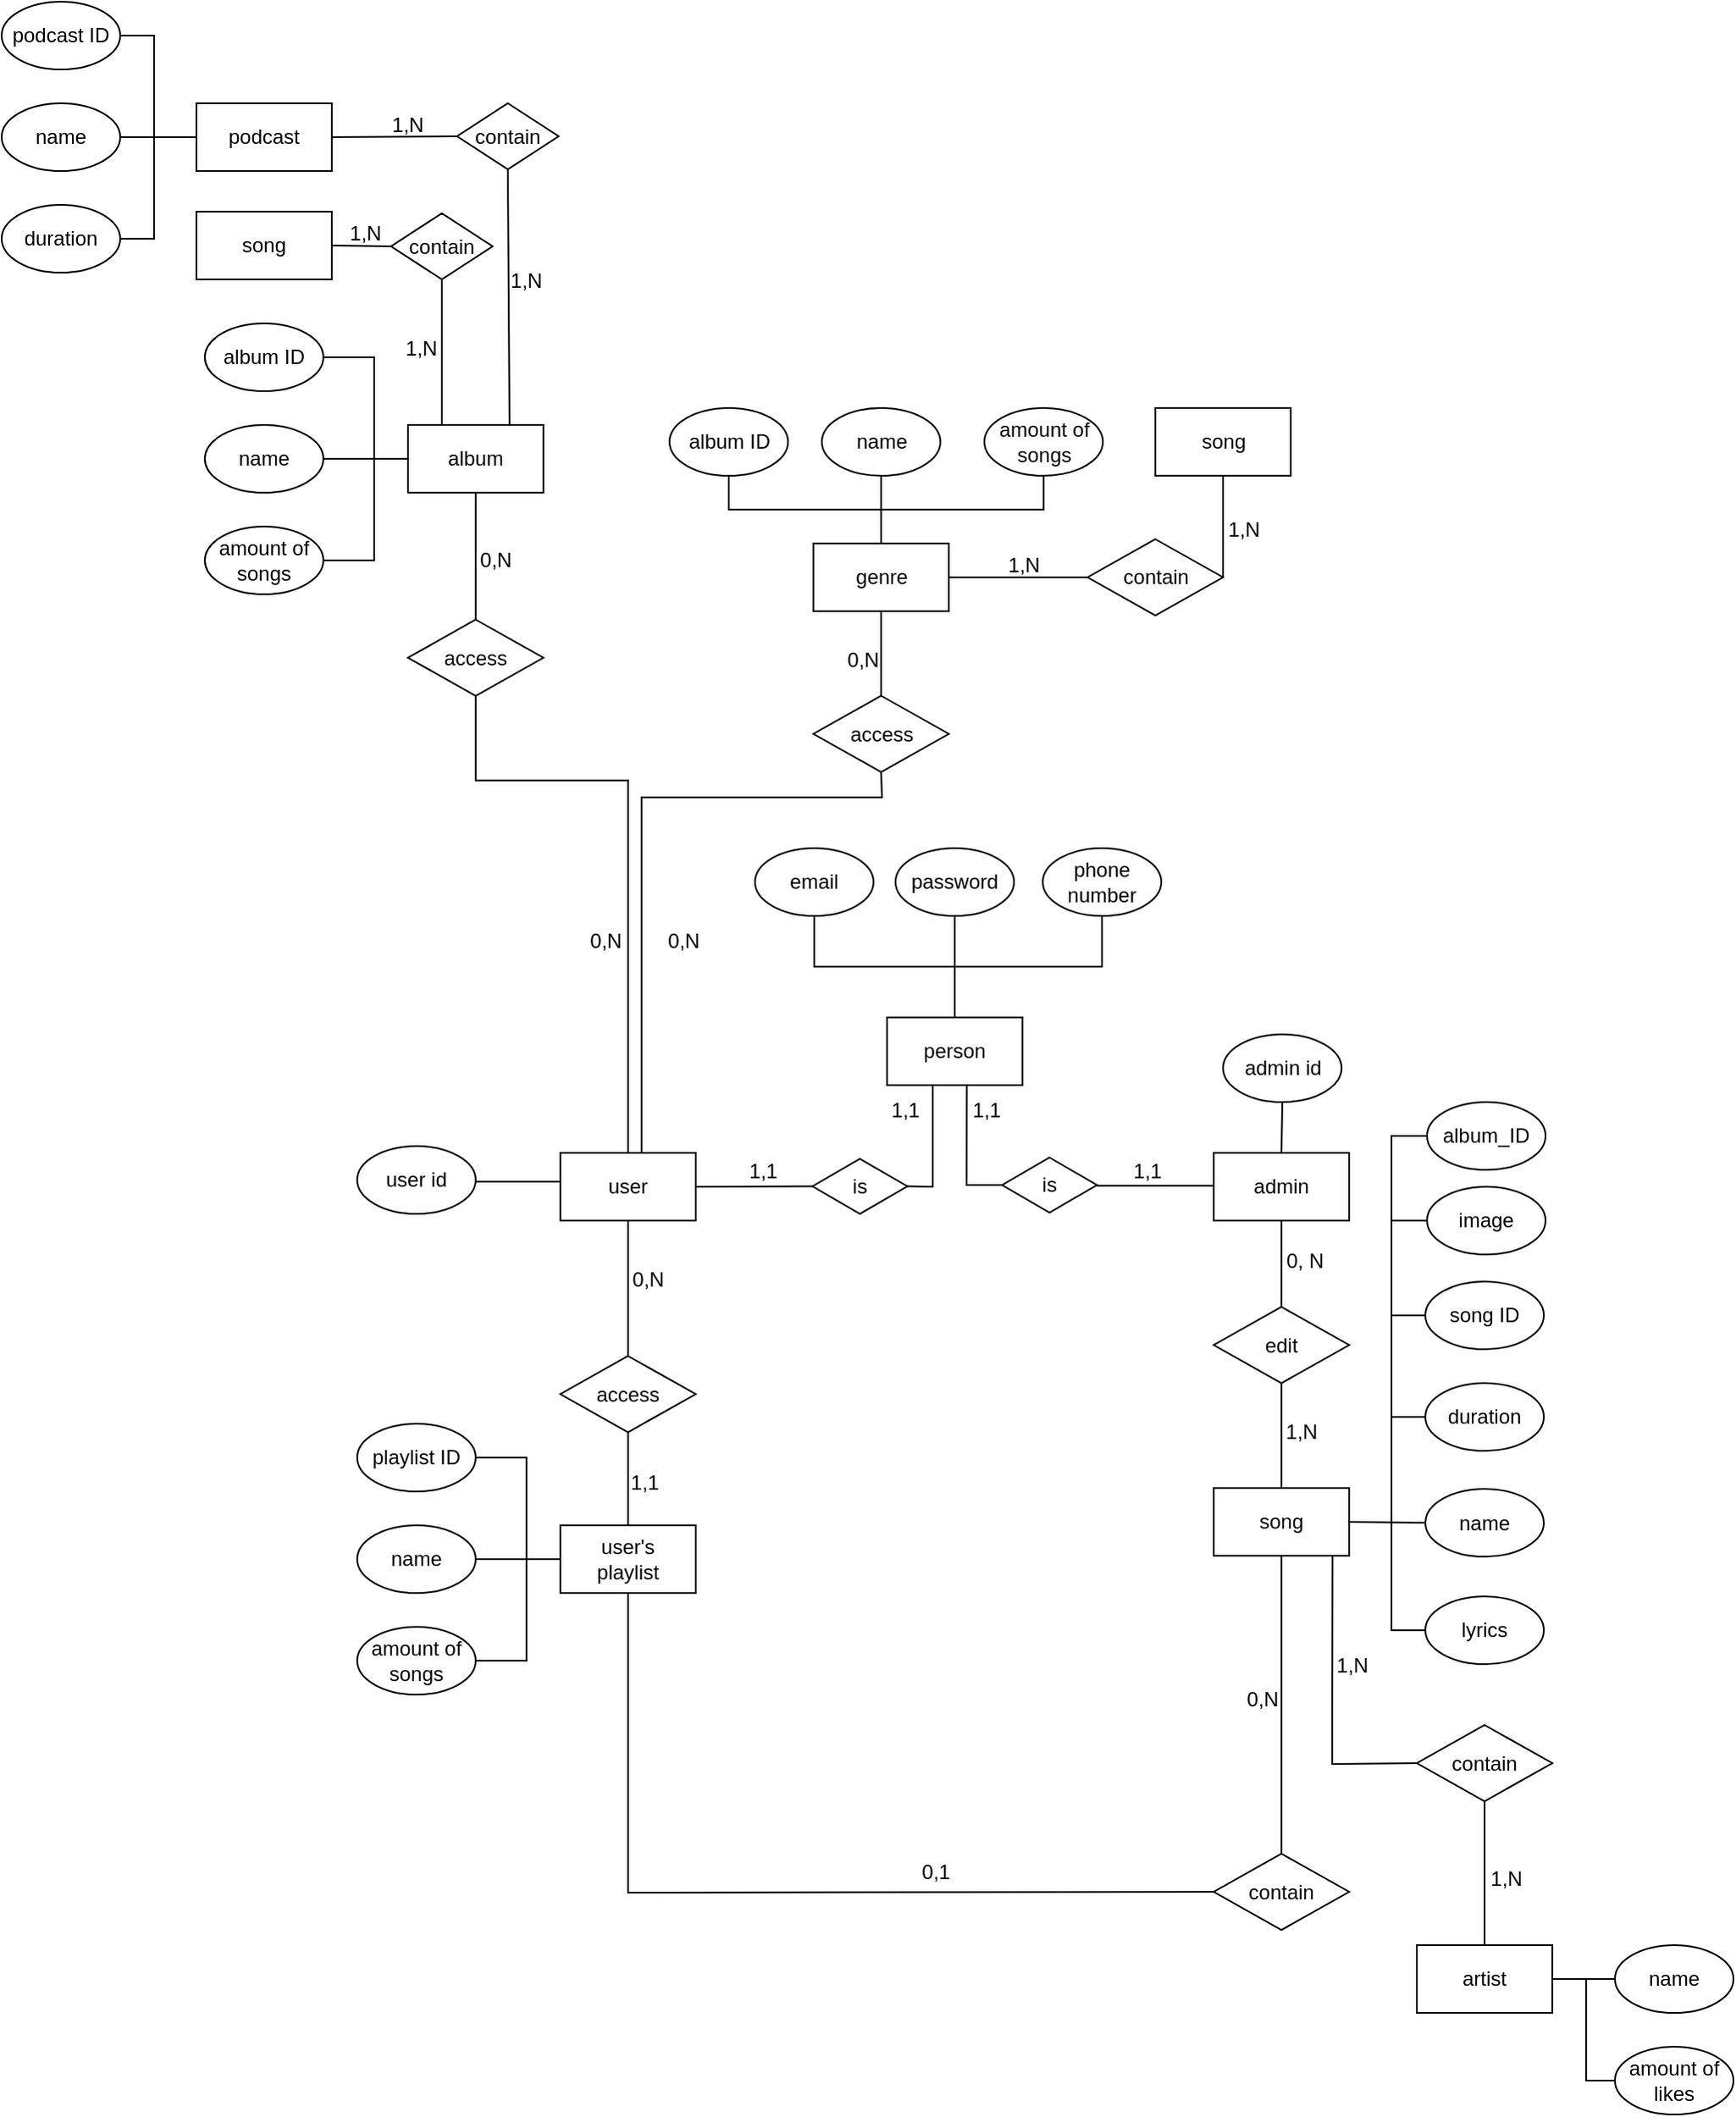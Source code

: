 <mxfile version="22.0.4" type="github">
  <diagram name="Страница — 1" id="ZRQBWw8bUsasbf3QWrvr">
    <mxGraphModel dx="2555" dy="2127" grid="1" gridSize="10" guides="1" tooltips="1" connect="1" arrows="1" fold="1" page="1" pageScale="1" pageWidth="827" pageHeight="1169" math="0" shadow="0">
      <root>
        <mxCell id="0" />
        <mxCell id="1" parent="0" />
        <mxCell id="2nMfQo5Wa2FI_99OlQ16-1" value="user" style="rounded=0;whiteSpace=wrap;html=1;" parent="1" vertex="1">
          <mxGeometry x="280" y="160" width="80" height="40" as="geometry" />
        </mxCell>
        <mxCell id="2nMfQo5Wa2FI_99OlQ16-7" value="" style="endArrow=none;html=1;rounded=0;entryX=0;entryY=0.5;entryDx=0;entryDy=0;" parent="1" edge="1">
          <mxGeometry width="50" height="50" relative="1" as="geometry">
            <mxPoint x="230" y="177" as="sourcePoint" />
            <mxPoint x="280" y="177" as="targetPoint" />
          </mxGeometry>
        </mxCell>
        <mxCell id="2nMfQo5Wa2FI_99OlQ16-14" value="access" style="rhombus;whiteSpace=wrap;html=1;" parent="1" vertex="1">
          <mxGeometry x="280" y="280" width="80" height="45" as="geometry" />
        </mxCell>
        <mxCell id="2nMfQo5Wa2FI_99OlQ16-15" value="" style="endArrow=none;html=1;rounded=0;entryX=0.5;entryY=1;entryDx=0;entryDy=0;exitX=0.5;exitY=0;exitDx=0;exitDy=0;" parent="1" source="2nMfQo5Wa2FI_99OlQ16-14" target="2nMfQo5Wa2FI_99OlQ16-1" edge="1">
          <mxGeometry width="50" height="50" relative="1" as="geometry">
            <mxPoint x="300" y="260" as="sourcePoint" />
            <mxPoint x="350" y="210" as="targetPoint" />
          </mxGeometry>
        </mxCell>
        <mxCell id="2nMfQo5Wa2FI_99OlQ16-16" value="user&#39;s&lt;br&gt;playlist" style="rounded=0;whiteSpace=wrap;html=1;" parent="1" vertex="1">
          <mxGeometry x="280" y="380" width="80" height="40" as="geometry" />
        </mxCell>
        <mxCell id="2nMfQo5Wa2FI_99OlQ16-17" value="" style="endArrow=none;html=1;rounded=0;entryX=0.5;entryY=1;entryDx=0;entryDy=0;" parent="1" target="2nMfQo5Wa2FI_99OlQ16-14" edge="1">
          <mxGeometry width="50" height="50" relative="1" as="geometry">
            <mxPoint x="320" y="380" as="sourcePoint" />
            <mxPoint x="370" y="330" as="targetPoint" />
          </mxGeometry>
        </mxCell>
        <mxCell id="2nMfQo5Wa2FI_99OlQ16-18" value="0,N" style="text;html=1;strokeColor=none;fillColor=none;align=center;verticalAlign=middle;whiteSpace=wrap;rounded=0;" parent="1" vertex="1">
          <mxGeometry x="302" y="220" width="60" height="30" as="geometry" />
        </mxCell>
        <mxCell id="2nMfQo5Wa2FI_99OlQ16-19" value="1,1" style="text;html=1;strokeColor=none;fillColor=none;align=center;verticalAlign=middle;whiteSpace=wrap;rounded=0;" parent="1" vertex="1">
          <mxGeometry x="300" y="340" width="60" height="30" as="geometry" />
        </mxCell>
        <mxCell id="2nMfQo5Wa2FI_99OlQ16-20" value="contain" style="rhombus;whiteSpace=wrap;html=1;" parent="1" vertex="1">
          <mxGeometry x="666" y="574" width="80" height="45" as="geometry" />
        </mxCell>
        <mxCell id="2nMfQo5Wa2FI_99OlQ16-21" value="" style="endArrow=none;html=1;rounded=0;entryX=0;entryY=0.5;entryDx=0;entryDy=0;exitX=0.5;exitY=1;exitDx=0;exitDy=0;" parent="1" source="2nMfQo5Wa2FI_99OlQ16-16" target="2nMfQo5Wa2FI_99OlQ16-20" edge="1">
          <mxGeometry width="50" height="50" relative="1" as="geometry">
            <mxPoint x="360" y="400" as="sourcePoint" />
            <mxPoint x="410" y="350" as="targetPoint" />
            <Array as="points">
              <mxPoint x="320" y="597" />
            </Array>
          </mxGeometry>
        </mxCell>
        <mxCell id="2nMfQo5Wa2FI_99OlQ16-22" value="" style="endArrow=none;html=1;rounded=0;entryX=0.5;entryY=1;entryDx=0;entryDy=0;exitX=0.5;exitY=0;exitDx=0;exitDy=0;" parent="1" source="2nMfQo5Wa2FI_99OlQ16-20" edge="1">
          <mxGeometry width="50" height="50" relative="1" as="geometry">
            <mxPoint x="446" y="508" as="sourcePoint" />
            <mxPoint x="706" y="398" as="targetPoint" />
          </mxGeometry>
        </mxCell>
        <mxCell id="2nMfQo5Wa2FI_99OlQ16-23" value="0,N" style="text;html=1;strokeColor=none;fillColor=none;align=center;verticalAlign=middle;whiteSpace=wrap;rounded=0;" parent="1" vertex="1">
          <mxGeometry x="665" y="468" width="60" height="30" as="geometry" />
        </mxCell>
        <mxCell id="2nMfQo5Wa2FI_99OlQ16-24" value="0,1" style="text;html=1;strokeColor=none;fillColor=none;align=center;verticalAlign=middle;whiteSpace=wrap;rounded=0;" parent="1" vertex="1">
          <mxGeometry x="472" y="570" width="60" height="30" as="geometry" />
        </mxCell>
        <mxCell id="2nMfQo5Wa2FI_99OlQ16-28" value="name" style="ellipse;whiteSpace=wrap;html=1;" parent="1" vertex="1">
          <mxGeometry x="791" y="358.5" width="70" height="40" as="geometry" />
        </mxCell>
        <mxCell id="2nMfQo5Wa2FI_99OlQ16-31" value="lyrics" style="ellipse;whiteSpace=wrap;html=1;" parent="1" vertex="1">
          <mxGeometry x="791" y="422" width="70" height="40" as="geometry" />
        </mxCell>
        <mxCell id="2nMfQo5Wa2FI_99OlQ16-36" value="" style="endArrow=none;html=1;rounded=0;exitX=0;exitY=0.5;exitDx=0;exitDy=0;" parent="1" source="2nMfQo5Wa2FI_99OlQ16-31" edge="1">
          <mxGeometry width="50" height="50" relative="1" as="geometry">
            <mxPoint x="771" y="446" as="sourcePoint" />
            <mxPoint x="771" y="316" as="targetPoint" />
            <Array as="points">
              <mxPoint x="771" y="442" />
            </Array>
          </mxGeometry>
        </mxCell>
        <mxCell id="2nMfQo5Wa2FI_99OlQ16-38" value="song ID" style="ellipse;whiteSpace=wrap;html=1;" parent="1" vertex="1">
          <mxGeometry x="791" y="236" width="70" height="40" as="geometry" />
        </mxCell>
        <mxCell id="2nMfQo5Wa2FI_99OlQ16-39" value="" style="endArrow=none;html=1;rounded=0;entryX=0;entryY=0.5;entryDx=0;entryDy=0;" parent="1" target="2nMfQo5Wa2FI_99OlQ16-38" edge="1">
          <mxGeometry width="50" height="50" relative="1" as="geometry">
            <mxPoint x="771" y="316" as="sourcePoint" />
            <mxPoint x="781" y="326" as="targetPoint" />
            <Array as="points">
              <mxPoint x="771" y="256" />
            </Array>
          </mxGeometry>
        </mxCell>
        <mxCell id="2nMfQo5Wa2FI_99OlQ16-42" value="admin" style="rounded=0;whiteSpace=wrap;html=1;" parent="1" vertex="1">
          <mxGeometry x="666" y="160" width="80" height="40" as="geometry" />
        </mxCell>
        <mxCell id="2nMfQo5Wa2FI_99OlQ16-43" value="edit" style="rhombus;whiteSpace=wrap;html=1;" parent="1" vertex="1">
          <mxGeometry x="666" y="251" width="80" height="45" as="geometry" />
        </mxCell>
        <mxCell id="2nMfQo5Wa2FI_99OlQ16-44" value="" style="endArrow=none;html=1;rounded=0;entryX=0.5;entryY=1;entryDx=0;entryDy=0;exitX=0.5;exitY=0;exitDx=0;exitDy=0;" parent="1" source="2nMfQo5Wa2FI_99OlQ16-43" target="2nMfQo5Wa2FI_99OlQ16-42" edge="1">
          <mxGeometry width="50" height="50" relative="1" as="geometry">
            <mxPoint x="636" y="338" as="sourcePoint" />
            <mxPoint x="686" y="288" as="targetPoint" />
          </mxGeometry>
        </mxCell>
        <mxCell id="2nMfQo5Wa2FI_99OlQ16-45" value="" style="endArrow=none;html=1;rounded=0;entryX=0.5;entryY=0;entryDx=0;entryDy=0;exitX=0.5;exitY=1;exitDx=0;exitDy=0;" parent="1" source="2nMfQo5Wa2FI_99OlQ16-43" edge="1">
          <mxGeometry width="50" height="50" relative="1" as="geometry">
            <mxPoint x="716" y="261" as="sourcePoint" />
            <mxPoint x="706" y="358" as="targetPoint" />
          </mxGeometry>
        </mxCell>
        <mxCell id="2nMfQo5Wa2FI_99OlQ16-46" value="1,N" style="text;html=1;strokeColor=none;fillColor=none;align=center;verticalAlign=middle;whiteSpace=wrap;rounded=0;" parent="1" vertex="1">
          <mxGeometry x="688" y="310" width="60" height="30" as="geometry" />
        </mxCell>
        <mxCell id="2nMfQo5Wa2FI_99OlQ16-47" value="0, N" style="text;html=1;strokeColor=none;fillColor=none;align=center;verticalAlign=middle;whiteSpace=wrap;rounded=0;" parent="1" vertex="1">
          <mxGeometry x="690" y="209" width="60" height="30" as="geometry" />
        </mxCell>
        <mxCell id="2nMfQo5Wa2FI_99OlQ16-50" value="user id" style="ellipse;whiteSpace=wrap;html=1;" parent="1" vertex="1">
          <mxGeometry x="160" y="156" width="70" height="40" as="geometry" />
        </mxCell>
        <mxCell id="2nMfQo5Wa2FI_99OlQ16-55" value="admin id" style="ellipse;whiteSpace=wrap;html=1;" parent="1" vertex="1">
          <mxGeometry x="671.5" y="90" width="70" height="40" as="geometry" />
        </mxCell>
        <mxCell id="2nMfQo5Wa2FI_99OlQ16-65" value="amount of&lt;br&gt;songs" style="ellipse;whiteSpace=wrap;html=1;" parent="1" vertex="1">
          <mxGeometry x="160" y="440" width="70" height="40" as="geometry" />
        </mxCell>
        <mxCell id="2nMfQo5Wa2FI_99OlQ16-66" value="name" style="ellipse;whiteSpace=wrap;html=1;" parent="1" vertex="1">
          <mxGeometry x="160" y="380" width="70" height="40" as="geometry" />
        </mxCell>
        <mxCell id="2nMfQo5Wa2FI_99OlQ16-67" value="playlist ID" style="ellipse;whiteSpace=wrap;html=1;" parent="1" vertex="1">
          <mxGeometry x="160" y="320" width="70" height="40" as="geometry" />
        </mxCell>
        <mxCell id="2nMfQo5Wa2FI_99OlQ16-68" value="" style="endArrow=none;html=1;rounded=0;exitX=1;exitY=0.5;exitDx=0;exitDy=0;entryX=0;entryY=0.5;entryDx=0;entryDy=0;" parent="1" source="2nMfQo5Wa2FI_99OlQ16-67" target="2nMfQo5Wa2FI_99OlQ16-16" edge="1">
          <mxGeometry width="50" height="50" relative="1" as="geometry">
            <mxPoint x="252" y="350" as="sourcePoint" />
            <mxPoint x="302" y="300" as="targetPoint" />
            <Array as="points">
              <mxPoint x="260" y="340" />
              <mxPoint x="260" y="400" />
            </Array>
          </mxGeometry>
        </mxCell>
        <mxCell id="2nMfQo5Wa2FI_99OlQ16-69" value="" style="endArrow=none;html=1;rounded=0;exitX=1;exitY=0.5;exitDx=0;exitDy=0;entryX=0;entryY=0.5;entryDx=0;entryDy=0;" parent="1" source="2nMfQo5Wa2FI_99OlQ16-66" target="2nMfQo5Wa2FI_99OlQ16-16" edge="1">
          <mxGeometry width="50" height="50" relative="1" as="geometry">
            <mxPoint x="270" y="340" as="sourcePoint" />
            <mxPoint x="320" y="290" as="targetPoint" />
          </mxGeometry>
        </mxCell>
        <mxCell id="2nMfQo5Wa2FI_99OlQ16-70" value="" style="endArrow=none;html=1;rounded=0;exitX=1;exitY=0.5;exitDx=0;exitDy=0;" parent="1" source="2nMfQo5Wa2FI_99OlQ16-65" edge="1">
          <mxGeometry width="50" height="50" relative="1" as="geometry">
            <mxPoint x="250" y="380" as="sourcePoint" />
            <mxPoint x="260" y="400" as="targetPoint" />
            <Array as="points">
              <mxPoint x="260" y="460" />
            </Array>
          </mxGeometry>
        </mxCell>
        <mxCell id="2nMfQo5Wa2FI_99OlQ16-71" value="song" style="rounded=0;whiteSpace=wrap;html=1;" parent="1" vertex="1">
          <mxGeometry x="666" y="358" width="80" height="40" as="geometry" />
        </mxCell>
        <mxCell id="2nMfQo5Wa2FI_99OlQ16-72" value="" style="endArrow=none;html=1;rounded=0;entryX=0;entryY=0.5;entryDx=0;entryDy=0;exitX=1;exitY=0.5;exitDx=0;exitDy=0;" parent="1" source="2nMfQo5Wa2FI_99OlQ16-71" target="2nMfQo5Wa2FI_99OlQ16-28" edge="1">
          <mxGeometry width="50" height="50" relative="1" as="geometry">
            <mxPoint x="716" y="368" as="sourcePoint" />
            <mxPoint x="756" y="358" as="targetPoint" />
          </mxGeometry>
        </mxCell>
        <mxCell id="2nMfQo5Wa2FI_99OlQ16-74" value="" style="endArrow=none;html=1;rounded=0;exitX=0;exitY=0.5;exitDx=0;exitDy=0;" parent="1" edge="1">
          <mxGeometry width="50" height="50" relative="1" as="geometry">
            <mxPoint x="796" y="316" as="sourcePoint" />
            <mxPoint x="771" y="316" as="targetPoint" />
            <Array as="points">
              <mxPoint x="781" y="316" />
            </Array>
          </mxGeometry>
        </mxCell>
        <mxCell id="2nMfQo5Wa2FI_99OlQ16-29" value="duration" style="ellipse;whiteSpace=wrap;html=1;" parent="1" vertex="1">
          <mxGeometry x="791" y="296" width="70" height="40" as="geometry" />
        </mxCell>
        <mxCell id="2nMfQo5Wa2FI_99OlQ16-84" value="0,N" style="text;html=1;strokeColor=none;fillColor=none;align=center;verticalAlign=middle;whiteSpace=wrap;rounded=0;" parent="1" vertex="1">
          <mxGeometry x="323" y="20" width="60" height="30" as="geometry" />
        </mxCell>
        <mxCell id="2nMfQo5Wa2FI_99OlQ16-85" value="access" style="rhombus;whiteSpace=wrap;html=1;" parent="1" vertex="1">
          <mxGeometry x="190" y="-155" width="80" height="45" as="geometry" />
        </mxCell>
        <mxCell id="2nMfQo5Wa2FI_99OlQ16-86" value="" style="endArrow=none;html=1;rounded=0;entryX=0.5;entryY=1;entryDx=0;entryDy=0;exitX=0.5;exitY=0;exitDx=0;exitDy=0;" parent="1" source="2nMfQo5Wa2FI_99OlQ16-1" target="2nMfQo5Wa2FI_99OlQ16-85" edge="1">
          <mxGeometry width="50" height="50" relative="1" as="geometry">
            <mxPoint x="240" y="-50" as="sourcePoint" />
            <mxPoint x="290" y="-100" as="targetPoint" />
            <Array as="points">
              <mxPoint x="320" y="-60" />
              <mxPoint x="230" y="-60" />
            </Array>
          </mxGeometry>
        </mxCell>
        <mxCell id="2nMfQo5Wa2FI_99OlQ16-87" value="album" style="rounded=0;whiteSpace=wrap;html=1;" parent="1" vertex="1">
          <mxGeometry x="190" y="-270" width="80" height="40" as="geometry" />
        </mxCell>
        <mxCell id="2nMfQo5Wa2FI_99OlQ16-88" value="artist" style="rounded=0;whiteSpace=wrap;html=1;" parent="1" vertex="1">
          <mxGeometry x="786" y="628" width="80" height="40" as="geometry" />
        </mxCell>
        <mxCell id="2nMfQo5Wa2FI_99OlQ16-89" value="" style="endArrow=none;html=1;rounded=0;exitX=0.5;exitY=0;exitDx=0;exitDy=0;entryX=0.5;entryY=1;entryDx=0;entryDy=0;" parent="1" edge="1">
          <mxGeometry width="50" height="50" relative="1" as="geometry">
            <mxPoint x="230" y="-155" as="sourcePoint" />
            <mxPoint x="230" y="-230" as="targetPoint" />
          </mxGeometry>
        </mxCell>
        <mxCell id="2nMfQo5Wa2FI_99OlQ16-90" value="0,N" style="text;html=1;strokeColor=none;fillColor=none;align=center;verticalAlign=middle;whiteSpace=wrap;rounded=0;" parent="1" vertex="1">
          <mxGeometry x="212" y="-205" width="60" height="30" as="geometry" />
        </mxCell>
        <mxCell id="2nMfQo5Wa2FI_99OlQ16-91" value="0,N" style="text;html=1;strokeColor=none;fillColor=none;align=center;verticalAlign=middle;whiteSpace=wrap;rounded=0;" parent="1" vertex="1">
          <mxGeometry x="277" y="20" width="60" height="30" as="geometry" />
        </mxCell>
        <mxCell id="2nMfQo5Wa2FI_99OlQ16-92" value="contain" style="rhombus;whiteSpace=wrap;html=1;" parent="1" vertex="1">
          <mxGeometry x="786" y="498" width="80" height="45" as="geometry" />
        </mxCell>
        <mxCell id="2nMfQo5Wa2FI_99OlQ16-93" value="" style="endArrow=none;html=1;rounded=0;entryX=0.877;entryY=0.991;entryDx=0;entryDy=0;exitX=0;exitY=0.5;exitDx=0;exitDy=0;entryPerimeter=0;" parent="1" source="2nMfQo5Wa2FI_99OlQ16-92" target="2nMfQo5Wa2FI_99OlQ16-71" edge="1">
          <mxGeometry width="50" height="50" relative="1" as="geometry">
            <mxPoint x="586" y="548" as="sourcePoint" />
            <mxPoint x="636" y="498" as="targetPoint" />
            <Array as="points">
              <mxPoint x="736" y="521" />
              <mxPoint x="736" y="488" />
            </Array>
          </mxGeometry>
        </mxCell>
        <mxCell id="2nMfQo5Wa2FI_99OlQ16-94" value="" style="endArrow=none;html=1;rounded=0;exitX=0.5;exitY=0;exitDx=0;exitDy=0;" parent="1" source="2nMfQo5Wa2FI_99OlQ16-88" edge="1">
          <mxGeometry width="50" height="50" relative="1" as="geometry">
            <mxPoint x="776" y="593" as="sourcePoint" />
            <mxPoint x="826" y="543" as="targetPoint" />
          </mxGeometry>
        </mxCell>
        <mxCell id="2nMfQo5Wa2FI_99OlQ16-95" value="name" style="ellipse;whiteSpace=wrap;html=1;" parent="1" vertex="1">
          <mxGeometry x="903" y="628" width="70" height="40" as="geometry" />
        </mxCell>
        <mxCell id="2nMfQo5Wa2FI_99OlQ16-96" value="" style="endArrow=none;html=1;rounded=0;entryX=0;entryY=0.5;entryDx=0;entryDy=0;" parent="1" target="2nMfQo5Wa2FI_99OlQ16-95" edge="1">
          <mxGeometry width="50" height="50" relative="1" as="geometry">
            <mxPoint x="866" y="648" as="sourcePoint" />
            <mxPoint x="916" y="598" as="targetPoint" />
          </mxGeometry>
        </mxCell>
        <mxCell id="2nMfQo5Wa2FI_99OlQ16-97" value="1,N" style="text;html=1;strokeColor=none;fillColor=none;align=center;verticalAlign=middle;whiteSpace=wrap;rounded=0;" parent="1" vertex="1">
          <mxGeometry x="809" y="574" width="60" height="30" as="geometry" />
        </mxCell>
        <mxCell id="2nMfQo5Wa2FI_99OlQ16-98" value="1,N" style="text;html=1;strokeColor=none;fillColor=none;align=center;verticalAlign=middle;whiteSpace=wrap;rounded=0;" parent="1" vertex="1">
          <mxGeometry x="718" y="448" width="60" height="30" as="geometry" />
        </mxCell>
        <mxCell id="2nMfQo5Wa2FI_99OlQ16-99" value="amount of&lt;br&gt;songs" style="ellipse;whiteSpace=wrap;html=1;" parent="1" vertex="1">
          <mxGeometry x="70" y="-210" width="70" height="40" as="geometry" />
        </mxCell>
        <mxCell id="2nMfQo5Wa2FI_99OlQ16-100" value="name" style="ellipse;whiteSpace=wrap;html=1;" parent="1" vertex="1">
          <mxGeometry x="70" y="-270" width="70" height="40" as="geometry" />
        </mxCell>
        <mxCell id="2nMfQo5Wa2FI_99OlQ16-101" value="album ID" style="ellipse;whiteSpace=wrap;html=1;" parent="1" vertex="1">
          <mxGeometry x="70" y="-330" width="70" height="40" as="geometry" />
        </mxCell>
        <mxCell id="2nMfQo5Wa2FI_99OlQ16-102" value="" style="endArrow=none;html=1;rounded=0;exitX=1;exitY=0.5;exitDx=0;exitDy=0;entryX=0;entryY=0.5;entryDx=0;entryDy=0;" parent="1" source="2nMfQo5Wa2FI_99OlQ16-101" edge="1">
          <mxGeometry width="50" height="50" relative="1" as="geometry">
            <mxPoint x="162" y="-300" as="sourcePoint" />
            <mxPoint x="190" y="-250" as="targetPoint" />
            <Array as="points">
              <mxPoint x="170" y="-310" />
              <mxPoint x="170" y="-250" />
            </Array>
          </mxGeometry>
        </mxCell>
        <mxCell id="2nMfQo5Wa2FI_99OlQ16-103" value="" style="endArrow=none;html=1;rounded=0;exitX=1;exitY=0.5;exitDx=0;exitDy=0;entryX=0;entryY=0.5;entryDx=0;entryDy=0;" parent="1" source="2nMfQo5Wa2FI_99OlQ16-100" edge="1">
          <mxGeometry width="50" height="50" relative="1" as="geometry">
            <mxPoint x="180" y="-310" as="sourcePoint" />
            <mxPoint x="190" y="-250" as="targetPoint" />
          </mxGeometry>
        </mxCell>
        <mxCell id="2nMfQo5Wa2FI_99OlQ16-104" value="" style="endArrow=none;html=1;rounded=0;exitX=1;exitY=0.5;exitDx=0;exitDy=0;" parent="1" source="2nMfQo5Wa2FI_99OlQ16-99" edge="1">
          <mxGeometry width="50" height="50" relative="1" as="geometry">
            <mxPoint x="160" y="-270" as="sourcePoint" />
            <mxPoint x="170" y="-250" as="targetPoint" />
            <Array as="points">
              <mxPoint x="170" y="-190" />
            </Array>
          </mxGeometry>
        </mxCell>
        <mxCell id="2nMfQo5Wa2FI_99OlQ16-114" value="genre" style="rounded=0;whiteSpace=wrap;html=1;" parent="1" vertex="1">
          <mxGeometry x="429.5" y="-200" width="80" height="40" as="geometry" />
        </mxCell>
        <mxCell id="rNiBTRbY0KVdp3hO6eOG-1" value="" style="endArrow=none;html=1;rounded=0;entryX=0.5;entryY=1;entryDx=0;entryDy=0;" parent="1" target="rNiBTRbY0KVdp3hO6eOG-2" edge="1">
          <mxGeometry width="50" height="50" relative="1" as="geometry">
            <mxPoint x="328" y="160" as="sourcePoint" />
            <mxPoint x="328" y="-220" as="targetPoint" />
            <Array as="points">
              <mxPoint x="328" y="-50" />
              <mxPoint x="470" y="-50" />
            </Array>
          </mxGeometry>
        </mxCell>
        <mxCell id="rNiBTRbY0KVdp3hO6eOG-2" value="access" style="rhombus;whiteSpace=wrap;html=1;" parent="1" vertex="1">
          <mxGeometry x="429.5" y="-110" width="80" height="45" as="geometry" />
        </mxCell>
        <mxCell id="rNiBTRbY0KVdp3hO6eOG-3" value="" style="endArrow=none;html=1;rounded=0;entryX=0.5;entryY=1;entryDx=0;entryDy=0;exitX=0.5;exitY=0;exitDx=0;exitDy=0;" parent="1" source="rNiBTRbY0KVdp3hO6eOG-2" target="2nMfQo5Wa2FI_99OlQ16-114" edge="1">
          <mxGeometry width="50" height="50" relative="1" as="geometry">
            <mxPoint x="549.5" y="10" as="sourcePoint" />
            <mxPoint x="599.5" y="-40" as="targetPoint" />
          </mxGeometry>
        </mxCell>
        <mxCell id="rNiBTRbY0KVdp3hO6eOG-5" value="0,N" style="text;html=1;strokeColor=none;fillColor=none;align=center;verticalAlign=middle;whiteSpace=wrap;rounded=0;" parent="1" vertex="1">
          <mxGeometry x="428.5" y="-146" width="60" height="30" as="geometry" />
        </mxCell>
        <mxCell id="rNiBTRbY0KVdp3hO6eOG-6" value="album ID" style="ellipse;whiteSpace=wrap;html=1;" parent="1" vertex="1">
          <mxGeometry x="344.5" y="-280" width="70" height="40" as="geometry" />
        </mxCell>
        <mxCell id="rNiBTRbY0KVdp3hO6eOG-7" value="name" style="ellipse;whiteSpace=wrap;html=1;" parent="1" vertex="1">
          <mxGeometry x="434.5" y="-280" width="70" height="40" as="geometry" />
        </mxCell>
        <mxCell id="rNiBTRbY0KVdp3hO6eOG-8" value="amount of&lt;br&gt;songs" style="ellipse;whiteSpace=wrap;html=1;" parent="1" vertex="1">
          <mxGeometry x="530.5" y="-280" width="70" height="40" as="geometry" />
        </mxCell>
        <mxCell id="rNiBTRbY0KVdp3hO6eOG-9" value="" style="endArrow=none;html=1;rounded=0;entryX=0.5;entryY=1;entryDx=0;entryDy=0;exitX=0.5;exitY=0;exitDx=0;exitDy=0;" parent="1" source="2nMfQo5Wa2FI_99OlQ16-114" target="rNiBTRbY0KVdp3hO6eOG-8" edge="1">
          <mxGeometry width="50" height="50" relative="1" as="geometry">
            <mxPoint x="569.5" as="sourcePoint" />
            <mxPoint x="619.5" y="-50" as="targetPoint" />
            <Array as="points">
              <mxPoint x="469.5" y="-220" />
              <mxPoint x="565.5" y="-220" />
            </Array>
          </mxGeometry>
        </mxCell>
        <mxCell id="rNiBTRbY0KVdp3hO6eOG-11" value="" style="endArrow=none;html=1;rounded=0;entryX=0.5;entryY=1;entryDx=0;entryDy=0;exitX=0.5;exitY=0;exitDx=0;exitDy=0;" parent="1" source="2nMfQo5Wa2FI_99OlQ16-114" target="rNiBTRbY0KVdp3hO6eOG-7" edge="1">
          <mxGeometry width="50" height="50" relative="1" as="geometry">
            <mxPoint x="569.5" as="sourcePoint" />
            <mxPoint x="619.5" y="-50" as="targetPoint" />
          </mxGeometry>
        </mxCell>
        <mxCell id="rNiBTRbY0KVdp3hO6eOG-12" value="" style="endArrow=none;html=1;rounded=0;entryX=0.5;entryY=1;entryDx=0;entryDy=0;exitX=0.5;exitY=0;exitDx=0;exitDy=0;" parent="1" source="2nMfQo5Wa2FI_99OlQ16-114" target="rNiBTRbY0KVdp3hO6eOG-6" edge="1">
          <mxGeometry width="50" height="50" relative="1" as="geometry">
            <mxPoint x="499.5" y="-150" as="sourcePoint" />
            <mxPoint x="549.5" y="-200" as="targetPoint" />
            <Array as="points">
              <mxPoint x="469.5" y="-220" />
              <mxPoint x="379.5" y="-220" />
            </Array>
          </mxGeometry>
        </mxCell>
        <mxCell id="rNiBTRbY0KVdp3hO6eOG-13" value="song" style="rounded=0;whiteSpace=wrap;html=1;" parent="1" vertex="1">
          <mxGeometry x="65" y="-396" width="80" height="40" as="geometry" />
        </mxCell>
        <mxCell id="rNiBTRbY0KVdp3hO6eOG-15" value="song" style="rounded=0;whiteSpace=wrap;html=1;" parent="1" vertex="1">
          <mxGeometry x="631.5" y="-280" width="80" height="40" as="geometry" />
        </mxCell>
        <mxCell id="rNiBTRbY0KVdp3hO6eOG-17" value="contain" style="rhombus;whiteSpace=wrap;html=1;" parent="1" vertex="1">
          <mxGeometry x="180" y="-395" width="60" height="39" as="geometry" />
        </mxCell>
        <mxCell id="rNiBTRbY0KVdp3hO6eOG-18" value="" style="endArrow=none;html=1;rounded=0;exitX=1;exitY=0.5;exitDx=0;exitDy=0;entryX=0;entryY=0.5;entryDx=0;entryDy=0;" parent="1" source="rNiBTRbY0KVdp3hO6eOG-13" target="rNiBTRbY0KVdp3hO6eOG-17" edge="1">
          <mxGeometry width="50" height="50" relative="1" as="geometry">
            <mxPoint x="300" y="-360" as="sourcePoint" />
            <mxPoint x="350" y="-410" as="targetPoint" />
          </mxGeometry>
        </mxCell>
        <mxCell id="rNiBTRbY0KVdp3hO6eOG-19" value="" style="endArrow=none;html=1;rounded=0;entryX=0.5;entryY=1;entryDx=0;entryDy=0;exitX=0.25;exitY=0;exitDx=0;exitDy=0;" parent="1" source="2nMfQo5Wa2FI_99OlQ16-87" target="rNiBTRbY0KVdp3hO6eOG-17" edge="1">
          <mxGeometry width="50" height="50" relative="1" as="geometry">
            <mxPoint x="300" y="-360" as="sourcePoint" />
            <mxPoint x="350" y="-410" as="targetPoint" />
          </mxGeometry>
        </mxCell>
        <mxCell id="rNiBTRbY0KVdp3hO6eOG-20" value="" style="endArrow=none;html=1;rounded=0;exitX=1;exitY=0.5;exitDx=0;exitDy=0;entryX=0.5;entryY=1;entryDx=0;entryDy=0;" parent="1" source="2nMfQo5Wa2FI_99OlQ16-114" target="rNiBTRbY0KVdp3hO6eOG-15" edge="1">
          <mxGeometry width="50" height="50" relative="1" as="geometry">
            <mxPoint x="609.5" y="-190" as="sourcePoint" />
            <mxPoint x="654.5" y="-190" as="targetPoint" />
            <Array as="points">
              <mxPoint x="671.5" y="-180" />
            </Array>
          </mxGeometry>
        </mxCell>
        <mxCell id="rNiBTRbY0KVdp3hO6eOG-22" value="contain" style="rhombus;whiteSpace=wrap;html=1;" parent="1" vertex="1">
          <mxGeometry x="591.5" y="-202.5" width="80" height="45" as="geometry" />
        </mxCell>
        <mxCell id="rNiBTRbY0KVdp3hO6eOG-23" value="1,N" style="text;html=1;strokeColor=none;fillColor=none;align=center;verticalAlign=middle;whiteSpace=wrap;rounded=0;" parent="1" vertex="1">
          <mxGeometry x="168" y="-330" width="60" height="30" as="geometry" />
        </mxCell>
        <mxCell id="rNiBTRbY0KVdp3hO6eOG-24" value="1,N" style="text;html=1;strokeColor=none;fillColor=none;align=center;verticalAlign=middle;whiteSpace=wrap;rounded=0;" parent="1" vertex="1">
          <mxGeometry x="135" y="-398" width="60" height="30" as="geometry" />
        </mxCell>
        <mxCell id="rNiBTRbY0KVdp3hO6eOG-25" value="1,N" style="text;html=1;strokeColor=none;fillColor=none;align=center;verticalAlign=middle;whiteSpace=wrap;rounded=0;" parent="1" vertex="1">
          <mxGeometry x="523.5" y="-202.5" width="60" height="30" as="geometry" />
        </mxCell>
        <mxCell id="rNiBTRbY0KVdp3hO6eOG-26" value="1,N" style="text;html=1;strokeColor=none;fillColor=none;align=center;verticalAlign=middle;whiteSpace=wrap;rounded=0;" parent="1" vertex="1">
          <mxGeometry x="653.5" y="-223" width="60" height="30" as="geometry" />
        </mxCell>
        <mxCell id="aTsHMG4_NkfaAtbkzvUR-1" value="amount of&lt;br&gt;likes" style="ellipse;whiteSpace=wrap;html=1;" parent="1" vertex="1">
          <mxGeometry x="903" y="688" width="70" height="40" as="geometry" />
        </mxCell>
        <mxCell id="aTsHMG4_NkfaAtbkzvUR-2" value="" style="endArrow=none;html=1;rounded=0;entryX=0;entryY=0.5;entryDx=0;entryDy=0;" parent="1" target="aTsHMG4_NkfaAtbkzvUR-1" edge="1">
          <mxGeometry width="50" height="50" relative="1" as="geometry">
            <mxPoint x="886" y="648" as="sourcePoint" />
            <mxPoint x="856" y="698" as="targetPoint" />
            <Array as="points">
              <mxPoint x="886" y="708" />
            </Array>
          </mxGeometry>
        </mxCell>
        <mxCell id="aTsHMG4_NkfaAtbkzvUR-9" value="email" style="ellipse;whiteSpace=wrap;html=1;" parent="1" vertex="1">
          <mxGeometry x="395" y="-20" width="70" height="40" as="geometry" />
        </mxCell>
        <mxCell id="aTsHMG4_NkfaAtbkzvUR-7" value="person" style="rounded=0;whiteSpace=wrap;html=1;" parent="1" vertex="1">
          <mxGeometry x="473" y="80" width="80" height="40" as="geometry" />
        </mxCell>
        <mxCell id="aTsHMG4_NkfaAtbkzvUR-10" value="password" style="ellipse;whiteSpace=wrap;html=1;" parent="1" vertex="1">
          <mxGeometry x="478" y="-20" width="70" height="40" as="geometry" />
        </mxCell>
        <mxCell id="aTsHMG4_NkfaAtbkzvUR-11" value="phone&lt;br&gt;number" style="ellipse;whiteSpace=wrap;html=1;" parent="1" vertex="1">
          <mxGeometry x="565" y="-20" width="70" height="40" as="geometry" />
        </mxCell>
        <mxCell id="aTsHMG4_NkfaAtbkzvUR-12" value="is" style="rhombus;whiteSpace=wrap;html=1;" parent="1" vertex="1">
          <mxGeometry x="429" y="163.5" width="56" height="32.5" as="geometry" />
        </mxCell>
        <mxCell id="aTsHMG4_NkfaAtbkzvUR-13" value="is" style="rhombus;whiteSpace=wrap;html=1;" parent="1" vertex="1">
          <mxGeometry x="541" y="162.75" width="56" height="32.5" as="geometry" />
        </mxCell>
        <mxCell id="aTsHMG4_NkfaAtbkzvUR-14" value="" style="endArrow=none;html=1;rounded=0;exitX=1;exitY=0.5;exitDx=0;exitDy=0;entryX=0;entryY=0.5;entryDx=0;entryDy=0;" parent="1" source="2nMfQo5Wa2FI_99OlQ16-1" target="aTsHMG4_NkfaAtbkzvUR-12" edge="1">
          <mxGeometry width="50" height="50" relative="1" as="geometry">
            <mxPoint x="410" y="150" as="sourcePoint" />
            <mxPoint x="460" y="100" as="targetPoint" />
          </mxGeometry>
        </mxCell>
        <mxCell id="aTsHMG4_NkfaAtbkzvUR-15" value="" style="endArrow=none;html=1;rounded=0;exitX=1;exitY=0.5;exitDx=0;exitDy=0;entryX=0;entryY=0.5;entryDx=0;entryDy=0;" parent="1" edge="1">
          <mxGeometry width="50" height="50" relative="1" as="geometry">
            <mxPoint x="597" y="179.35" as="sourcePoint" />
            <mxPoint x="666" y="179.35" as="targetPoint" />
          </mxGeometry>
        </mxCell>
        <mxCell id="aTsHMG4_NkfaAtbkzvUR-16" value="" style="endArrow=none;html=1;rounded=0;exitX=1;exitY=0.5;exitDx=0;exitDy=0;" parent="1" source="aTsHMG4_NkfaAtbkzvUR-12" edge="1">
          <mxGeometry width="50" height="50" relative="1" as="geometry">
            <mxPoint x="470" y="180" as="sourcePoint" />
            <mxPoint x="500" y="120" as="targetPoint" />
            <Array as="points">
              <mxPoint x="500" y="180" />
            </Array>
          </mxGeometry>
        </mxCell>
        <mxCell id="aTsHMG4_NkfaAtbkzvUR-17" value="" style="endArrow=none;html=1;rounded=0;entryX=0;entryY=0.5;entryDx=0;entryDy=0;exitX=0.589;exitY=1.012;exitDx=0;exitDy=0;exitPerimeter=0;" parent="1" source="aTsHMG4_NkfaAtbkzvUR-7" target="aTsHMG4_NkfaAtbkzvUR-13" edge="1">
          <mxGeometry width="50" height="50" relative="1" as="geometry">
            <mxPoint x="520" y="140" as="sourcePoint" />
            <mxPoint x="520" y="130" as="targetPoint" />
            <Array as="points">
              <mxPoint x="520" y="179" />
            </Array>
          </mxGeometry>
        </mxCell>
        <mxCell id="aTsHMG4_NkfaAtbkzvUR-18" value="1,1" style="text;html=1;strokeColor=none;fillColor=none;align=center;verticalAlign=middle;whiteSpace=wrap;rounded=0;" parent="1" vertex="1">
          <mxGeometry x="454" y="120" width="60" height="30" as="geometry" />
        </mxCell>
        <mxCell id="aTsHMG4_NkfaAtbkzvUR-19" value="1,1" style="text;html=1;strokeColor=none;fillColor=none;align=center;verticalAlign=middle;whiteSpace=wrap;rounded=0;" parent="1" vertex="1">
          <mxGeometry x="502" y="120" width="60" height="30" as="geometry" />
        </mxCell>
        <mxCell id="aTsHMG4_NkfaAtbkzvUR-20" value="1,1" style="text;html=1;strokeColor=none;fillColor=none;align=center;verticalAlign=middle;whiteSpace=wrap;rounded=0;" parent="1" vertex="1">
          <mxGeometry x="370" y="156" width="60" height="30" as="geometry" />
        </mxCell>
        <mxCell id="aTsHMG4_NkfaAtbkzvUR-21" value="1,1" style="text;html=1;strokeColor=none;fillColor=none;align=center;verticalAlign=middle;whiteSpace=wrap;rounded=0;" parent="1" vertex="1">
          <mxGeometry x="597" y="156" width="60" height="30" as="geometry" />
        </mxCell>
        <mxCell id="aTsHMG4_NkfaAtbkzvUR-22" value="podcast" style="rounded=0;whiteSpace=wrap;html=1;" parent="1" vertex="1">
          <mxGeometry x="65" y="-460" width="80" height="40" as="geometry" />
        </mxCell>
        <mxCell id="aTsHMG4_NkfaAtbkzvUR-24" value="" style="endArrow=none;html=1;rounded=0;entryX=0.5;entryY=0;entryDx=0;entryDy=0;exitX=0.5;exitY=1;exitDx=0;exitDy=0;" parent="1" source="aTsHMG4_NkfaAtbkzvUR-10" target="aTsHMG4_NkfaAtbkzvUR-7" edge="1">
          <mxGeometry width="50" height="50" relative="1" as="geometry">
            <mxPoint x="310" y="90" as="sourcePoint" />
            <mxPoint x="360" y="40" as="targetPoint" />
          </mxGeometry>
        </mxCell>
        <mxCell id="aTsHMG4_NkfaAtbkzvUR-25" value="" style="endArrow=none;html=1;rounded=0;entryX=0.5;entryY=1;entryDx=0;entryDy=0;exitX=0.5;exitY=1;exitDx=0;exitDy=0;" parent="1" source="aTsHMG4_NkfaAtbkzvUR-9" target="aTsHMG4_NkfaAtbkzvUR-11" edge="1">
          <mxGeometry width="50" height="50" relative="1" as="geometry">
            <mxPoint x="310" y="90" as="sourcePoint" />
            <mxPoint x="360" y="40" as="targetPoint" />
            <Array as="points">
              <mxPoint x="430" y="50" />
              <mxPoint x="600" y="50" />
            </Array>
          </mxGeometry>
        </mxCell>
        <mxCell id="aTsHMG4_NkfaAtbkzvUR-26" value="contain" style="rhombus;whiteSpace=wrap;html=1;" parent="1" vertex="1">
          <mxGeometry x="219" y="-460" width="60" height="39" as="geometry" />
        </mxCell>
        <mxCell id="aTsHMG4_NkfaAtbkzvUR-27" value="" style="endArrow=none;html=1;rounded=0;exitX=0.75;exitY=0;exitDx=0;exitDy=0;entryX=0.5;entryY=1;entryDx=0;entryDy=0;" parent="1" source="2nMfQo5Wa2FI_99OlQ16-87" target="aTsHMG4_NkfaAtbkzvUR-26" edge="1">
          <mxGeometry width="50" height="50" relative="1" as="geometry">
            <mxPoint x="160" y="-160" as="sourcePoint" />
            <mxPoint x="210" y="-210" as="targetPoint" />
          </mxGeometry>
        </mxCell>
        <mxCell id="aTsHMG4_NkfaAtbkzvUR-28" value="" style="endArrow=none;html=1;rounded=0;entryX=0;entryY=0.5;entryDx=0;entryDy=0;exitX=1;exitY=0.5;exitDx=0;exitDy=0;" parent="1" source="aTsHMG4_NkfaAtbkzvUR-22" target="aTsHMG4_NkfaAtbkzvUR-26" edge="1">
          <mxGeometry width="50" height="50" relative="1" as="geometry">
            <mxPoint x="170" y="-240" as="sourcePoint" />
            <mxPoint x="220" y="-290" as="targetPoint" />
          </mxGeometry>
        </mxCell>
        <mxCell id="aTsHMG4_NkfaAtbkzvUR-29" value="1,N" style="text;html=1;strokeColor=none;fillColor=none;align=center;verticalAlign=middle;whiteSpace=wrap;rounded=0;" parent="1" vertex="1">
          <mxGeometry x="160" y="-462" width="60" height="30" as="geometry" />
        </mxCell>
        <mxCell id="aTsHMG4_NkfaAtbkzvUR-30" value="1,N" style="text;html=1;strokeColor=none;fillColor=none;align=center;verticalAlign=middle;whiteSpace=wrap;rounded=0;" parent="1" vertex="1">
          <mxGeometry x="230" y="-370" width="60" height="30" as="geometry" />
        </mxCell>
        <mxCell id="aTsHMG4_NkfaAtbkzvUR-31" value="" style="endArrow=none;html=1;rounded=0;entryX=0.5;entryY=1;entryDx=0;entryDy=0;exitX=0.5;exitY=0;exitDx=0;exitDy=0;" parent="1" source="2nMfQo5Wa2FI_99OlQ16-42" target="2nMfQo5Wa2FI_99OlQ16-55" edge="1">
          <mxGeometry width="50" height="50" relative="1" as="geometry">
            <mxPoint x="810" y="270" as="sourcePoint" />
            <mxPoint x="860" y="220" as="targetPoint" />
          </mxGeometry>
        </mxCell>
        <mxCell id="aTsHMG4_NkfaAtbkzvUR-32" value="image" style="ellipse;whiteSpace=wrap;html=1;" parent="1" vertex="1">
          <mxGeometry x="792" y="180" width="70" height="40" as="geometry" />
        </mxCell>
        <mxCell id="aTsHMG4_NkfaAtbkzvUR-34" value="" style="endArrow=none;html=1;rounded=0;" parent="1" target="aTsHMG4_NkfaAtbkzvUR-32" edge="1">
          <mxGeometry width="50" height="50" relative="1" as="geometry">
            <mxPoint x="771" y="260" as="sourcePoint" />
            <mxPoint x="791" y="200" as="targetPoint" />
            <Array as="points">
              <mxPoint x="771" y="200" />
            </Array>
          </mxGeometry>
        </mxCell>
        <mxCell id="Rp40q5ui0bK6pDqNgaUM-1" value="duration" style="ellipse;whiteSpace=wrap;html=1;" parent="1" vertex="1">
          <mxGeometry x="-50" y="-400" width="70" height="40" as="geometry" />
        </mxCell>
        <mxCell id="Rp40q5ui0bK6pDqNgaUM-2" value="name" style="ellipse;whiteSpace=wrap;html=1;" parent="1" vertex="1">
          <mxGeometry x="-50" y="-460" width="70" height="40" as="geometry" />
        </mxCell>
        <mxCell id="Rp40q5ui0bK6pDqNgaUM-3" value="podcast ID" style="ellipse;whiteSpace=wrap;html=1;" parent="1" vertex="1">
          <mxGeometry x="-50" y="-520" width="70" height="40" as="geometry" />
        </mxCell>
        <mxCell id="Rp40q5ui0bK6pDqNgaUM-4" value="" style="endArrow=none;html=1;rounded=0;exitX=1;exitY=0.5;exitDx=0;exitDy=0;entryX=0;entryY=0.5;entryDx=0;entryDy=0;" parent="1" source="Rp40q5ui0bK6pDqNgaUM-3" target="aTsHMG4_NkfaAtbkzvUR-22" edge="1">
          <mxGeometry width="50" height="50" relative="1" as="geometry">
            <mxPoint x="-10" y="-390" as="sourcePoint" />
            <mxPoint x="40" y="-440" as="targetPoint" />
            <Array as="points">
              <mxPoint x="40" y="-500" />
              <mxPoint x="40" y="-440" />
            </Array>
          </mxGeometry>
        </mxCell>
        <mxCell id="Rp40q5ui0bK6pDqNgaUM-5" value="" style="endArrow=none;html=1;rounded=0;exitX=1;exitY=0.5;exitDx=0;exitDy=0;entryX=0;entryY=0.5;entryDx=0;entryDy=0;" parent="1" source="Rp40q5ui0bK6pDqNgaUM-2" target="aTsHMG4_NkfaAtbkzvUR-22" edge="1">
          <mxGeometry width="50" height="50" relative="1" as="geometry">
            <mxPoint x="-10" y="-390" as="sourcePoint" />
            <mxPoint x="40" y="-440" as="targetPoint" />
          </mxGeometry>
        </mxCell>
        <mxCell id="Rp40q5ui0bK6pDqNgaUM-6" value="" style="endArrow=none;html=1;rounded=0;exitX=1;exitY=0.5;exitDx=0;exitDy=0;entryX=0;entryY=0.5;entryDx=0;entryDy=0;" parent="1" source="Rp40q5ui0bK6pDqNgaUM-1" target="aTsHMG4_NkfaAtbkzvUR-22" edge="1">
          <mxGeometry width="50" height="50" relative="1" as="geometry">
            <mxPoint x="90" y="-380" as="sourcePoint" />
            <mxPoint x="140" y="-430" as="targetPoint" />
            <Array as="points">
              <mxPoint x="40" y="-380" />
              <mxPoint x="40" y="-440" />
            </Array>
          </mxGeometry>
        </mxCell>
        <mxCell id="1I83P9gCFhn6SeNAj3Vt-1" value="album_ID" style="ellipse;whiteSpace=wrap;html=1;" vertex="1" parent="1">
          <mxGeometry x="792" y="130" width="70" height="40" as="geometry" />
        </mxCell>
        <mxCell id="1I83P9gCFhn6SeNAj3Vt-2" value="" style="endArrow=none;html=1;rounded=0;entryX=0;entryY=0.5;entryDx=0;entryDy=0;" edge="1" parent="1" target="1I83P9gCFhn6SeNAj3Vt-1">
          <mxGeometry width="50" height="50" relative="1" as="geometry">
            <mxPoint x="771" y="210" as="sourcePoint" />
            <mxPoint x="791" y="160" as="targetPoint" />
            <Array as="points">
              <mxPoint x="771" y="150" />
            </Array>
          </mxGeometry>
        </mxCell>
      </root>
    </mxGraphModel>
  </diagram>
</mxfile>
